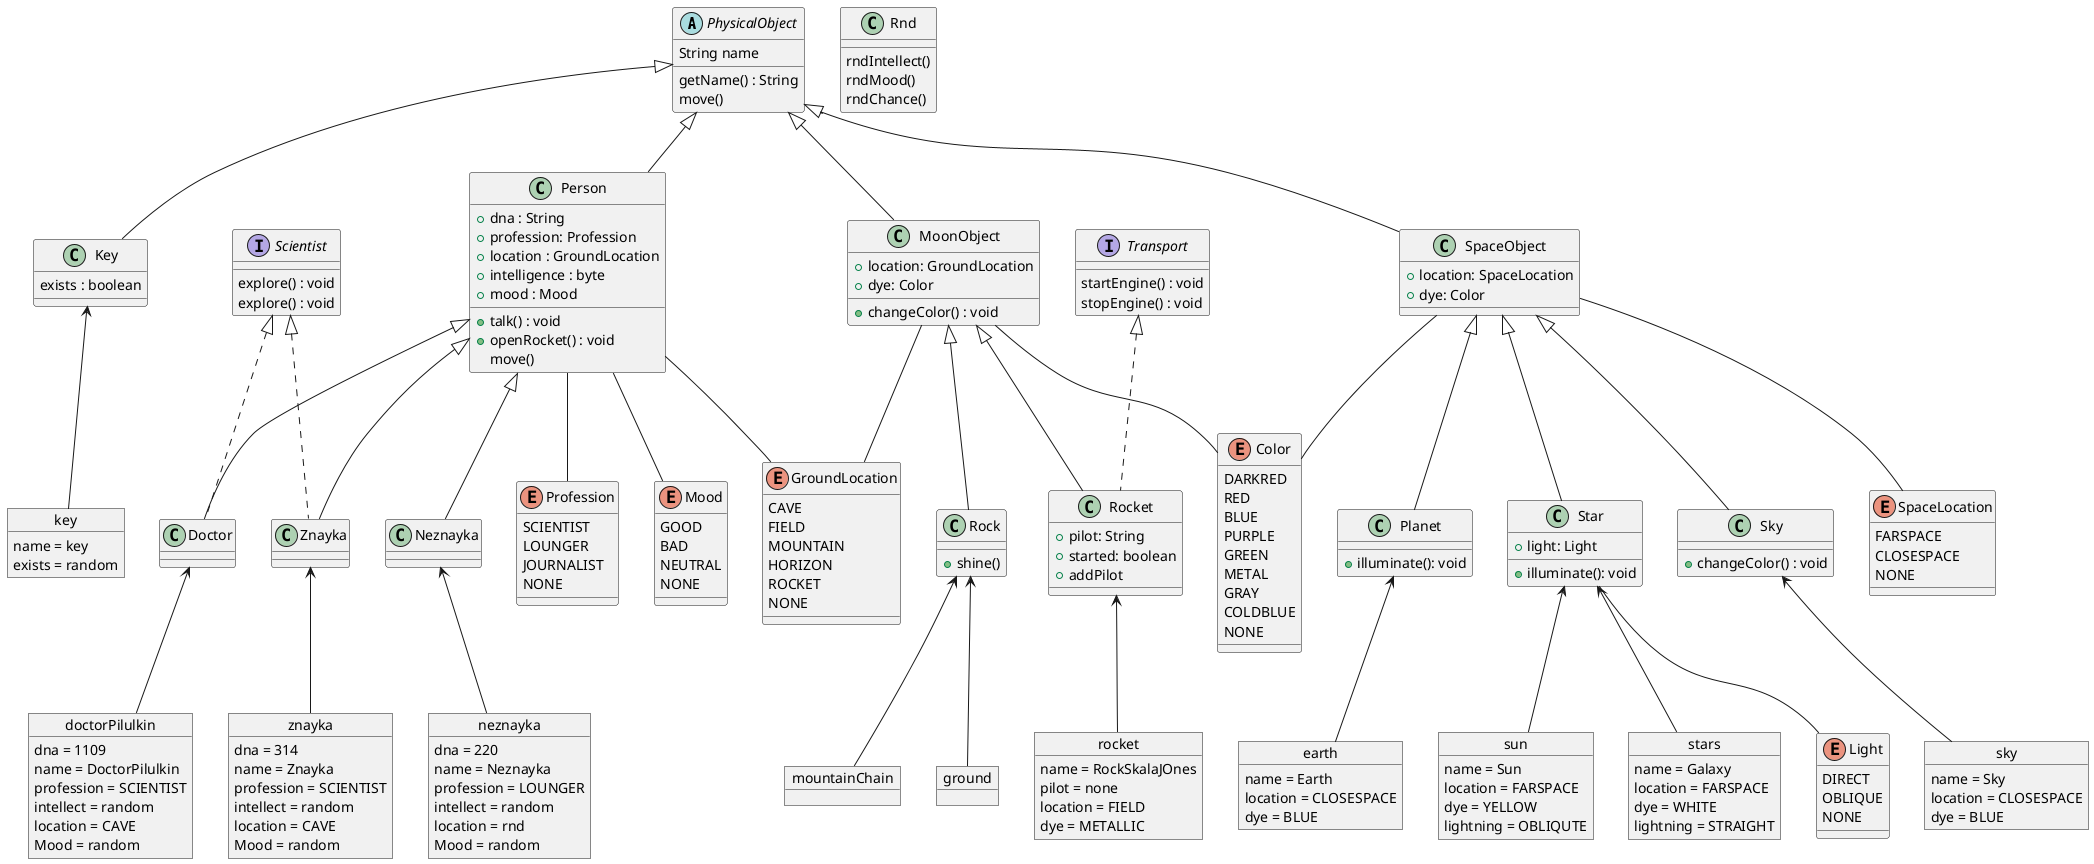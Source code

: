 @startuml

abstract class PhysicalObject{
String name

getName() : String
move()
}

class Key extends PhysicalObject{
exists : boolean
}

class Rnd{
rndIntellect()
rndMood()
rndChance()
}

class Person extends PhysicalObject{
+dna : String
+profession: Profession
+location : GroundLocation
+intelligence : byte
+mood : Mood



+ talk() : void
+ openRocket() : void
move()
}

interface Transport{
startEngine() : void
stopEngine() : void
}


interface Scientist{
explore() : void
explore() : void
}


class Doctor extends Person implements Scientist{
}

class Znayka extends Person implements Scientist{}

class Neznayka extends Person{

}

class SpaceObject extends PhysicalObject{

+location: SpaceLocation
+dye: Color
}


class Planet extends SpaceObject{
+ illuminate(): void

}

class Star extends SpaceObject{
+ light: Light
+ illuminate(): void
}

class Sky extends SpaceObject{
+ changeColor() : void
}
class MoonObject extends PhysicalObject{
+ changeColor() : void
+ location: GroundLocation
+ dye: Color

}

class Rock extends MoonObject{

+ shine()
}
class Rocket extends MoonObject implements Transport{
+pilot: String
+started: boolean
+ addPilot
}


object znayka{
dna = 314
name = Znayka
profession = SCIENTIST
intellect = random
location = CAVE
Mood = random

}
object doctorPilulkin{
dna = 1109
name = DoctorPilulkin
profession = SCIENTIST
intellect = random
location = CAVE
Mood = random
}

object neznayka{
dna = 220
name = Neznayka
profession = LOUNGER
intellect = random
location = rnd
Mood = random

}
object rocket{
name = RockSkalaJOnes
pilot = none
location = FIELD
dye = METALLIC
}
object mountainChain
object ground
object earth{
name = Earth
location = CLOSESPACE
dye = BLUE
}
object sun{
name = Sun
location = FARSPACE
dye = YELLOW
lightning = OBLIQUTE
}
object sky{
name = Sky
location = CLOSESPACE
dye = BLUE
}
object stars{
name = Galaxy
location = FARSPACE
dye = WHITE
lightning = STRAIGHT
}

object key{
name = key
exists = random
}

enum GroundLocation{
CAVE
FIELD
MOUNTAIN
HORIZON
ROCKET
NONE
}

enum Profession{
SCIENTIST
LOUNGER
JOURNALIST
NONE

}
enum Color{
DARKRED
RED
BLUE
PURPLE
GREEN
METAL
GRAY
COLDBLUE
NONE
}

enum SpaceLocation{
FARSPACE
CLOSESPACE
NONE
}

enum Mood{
GOOD
BAD
NEUTRAL
NONE
}

enum Light{
DIRECT
OBLIQUE
NONE
}

Doctor <-- doctorPilulkin
Znayka <-- znayka
Neznayka <-- neznayka
Star <-- stars
Star <-- sun
Sky <-- sky
Planet <-- earth
Rock <-- mountainChain
Rocket <-- rocket
Rock <-- ground
Key <-- key

Person -- Profession
Person -- GroundLocation
SpaceObject -- Color
SpaceObject -- SpaceLocation
MoonObject -- GroundLocation
MoonObject -- Color
Person -- Mood
Star -- Light


@enduml
